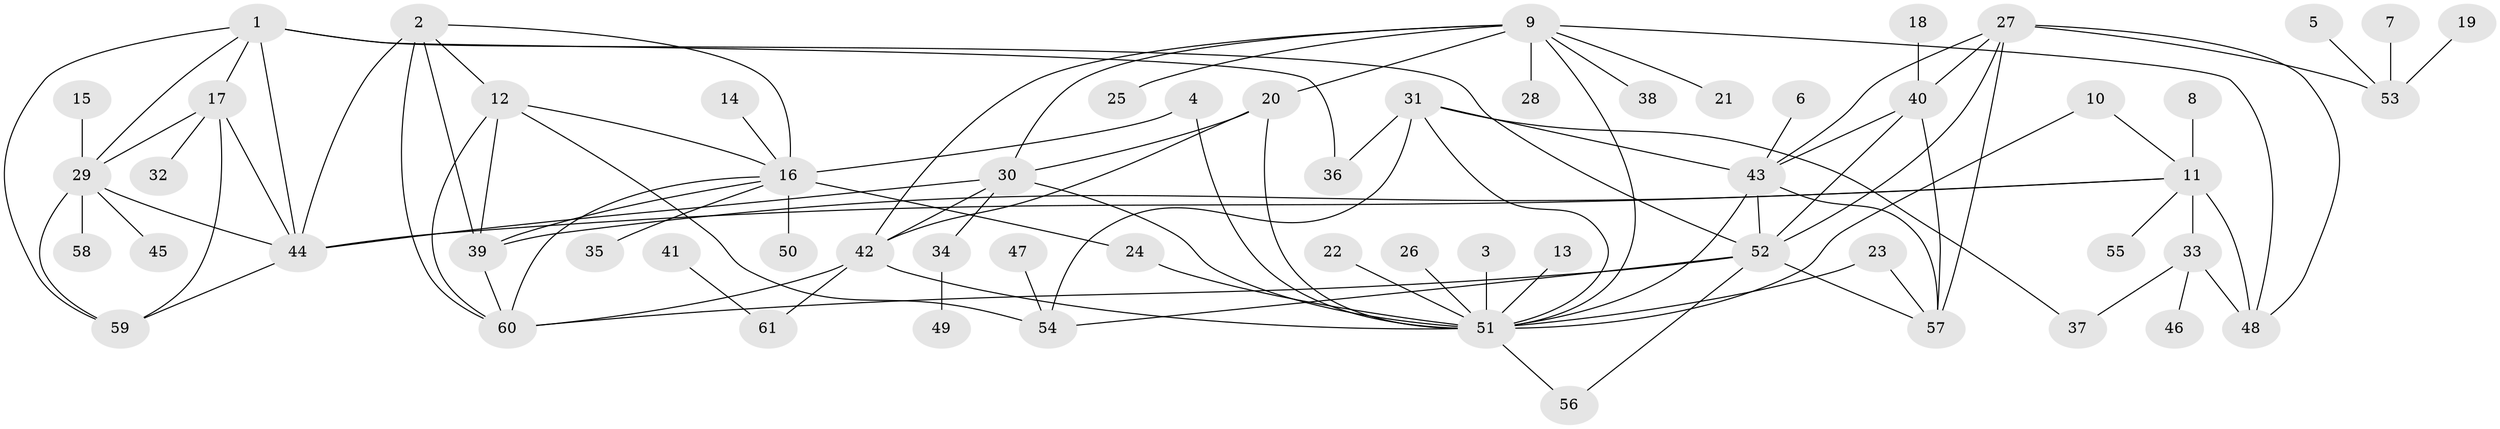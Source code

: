 // original degree distribution, {5: 0.07766990291262135, 9: 0.019417475728155338, 7: 0.04854368932038835, 6: 0.05825242718446602, 17: 0.009708737864077669, 8: 0.02912621359223301, 11: 0.019417475728155338, 10: 0.009708737864077669, 2: 0.10679611650485436, 1: 0.5825242718446602, 3: 0.038834951456310676}
// Generated by graph-tools (version 1.1) at 2025/37/03/04/25 23:37:34]
// undirected, 61 vertices, 101 edges
graph export_dot {
  node [color=gray90,style=filled];
  1;
  2;
  3;
  4;
  5;
  6;
  7;
  8;
  9;
  10;
  11;
  12;
  13;
  14;
  15;
  16;
  17;
  18;
  19;
  20;
  21;
  22;
  23;
  24;
  25;
  26;
  27;
  28;
  29;
  30;
  31;
  32;
  33;
  34;
  35;
  36;
  37;
  38;
  39;
  40;
  41;
  42;
  43;
  44;
  45;
  46;
  47;
  48;
  49;
  50;
  51;
  52;
  53;
  54;
  55;
  56;
  57;
  58;
  59;
  60;
  61;
  1 -- 17 [weight=1.0];
  1 -- 29 [weight=1.0];
  1 -- 36 [weight=1.0];
  1 -- 44 [weight=1.0];
  1 -- 52 [weight=1.0];
  1 -- 59 [weight=1.0];
  2 -- 12 [weight=1.0];
  2 -- 16 [weight=1.0];
  2 -- 39 [weight=1.0];
  2 -- 44 [weight=1.0];
  2 -- 60 [weight=1.0];
  3 -- 51 [weight=1.0];
  4 -- 16 [weight=1.0];
  4 -- 51 [weight=1.0];
  5 -- 53 [weight=1.0];
  6 -- 43 [weight=1.0];
  7 -- 53 [weight=1.0];
  8 -- 11 [weight=1.0];
  9 -- 20 [weight=1.0];
  9 -- 21 [weight=1.0];
  9 -- 25 [weight=1.0];
  9 -- 28 [weight=1.0];
  9 -- 30 [weight=1.0];
  9 -- 38 [weight=1.0];
  9 -- 42 [weight=1.0];
  9 -- 48 [weight=1.0];
  9 -- 51 [weight=1.0];
  10 -- 11 [weight=1.0];
  10 -- 51 [weight=1.0];
  11 -- 33 [weight=4.0];
  11 -- 39 [weight=1.0];
  11 -- 44 [weight=1.0];
  11 -- 48 [weight=2.0];
  11 -- 55 [weight=1.0];
  12 -- 16 [weight=1.0];
  12 -- 39 [weight=1.0];
  12 -- 54 [weight=1.0];
  12 -- 60 [weight=1.0];
  13 -- 51 [weight=1.0];
  14 -- 16 [weight=1.0];
  15 -- 29 [weight=1.0];
  16 -- 24 [weight=1.0];
  16 -- 35 [weight=1.0];
  16 -- 39 [weight=1.0];
  16 -- 50 [weight=1.0];
  16 -- 60 [weight=1.0];
  17 -- 29 [weight=1.0];
  17 -- 32 [weight=1.0];
  17 -- 44 [weight=1.0];
  17 -- 59 [weight=1.0];
  18 -- 40 [weight=1.0];
  19 -- 53 [weight=1.0];
  20 -- 30 [weight=1.0];
  20 -- 42 [weight=1.0];
  20 -- 51 [weight=1.0];
  22 -- 51 [weight=1.0];
  23 -- 51 [weight=1.0];
  23 -- 57 [weight=1.0];
  24 -- 51 [weight=1.0];
  26 -- 51 [weight=1.0];
  27 -- 40 [weight=1.0];
  27 -- 43 [weight=1.0];
  27 -- 48 [weight=1.0];
  27 -- 52 [weight=1.0];
  27 -- 53 [weight=1.0];
  27 -- 57 [weight=1.0];
  29 -- 44 [weight=1.0];
  29 -- 45 [weight=1.0];
  29 -- 58 [weight=1.0];
  29 -- 59 [weight=1.0];
  30 -- 34 [weight=1.0];
  30 -- 42 [weight=1.0];
  30 -- 44 [weight=1.0];
  30 -- 51 [weight=1.0];
  31 -- 36 [weight=1.0];
  31 -- 37 [weight=1.0];
  31 -- 43 [weight=1.0];
  31 -- 51 [weight=1.0];
  31 -- 54 [weight=1.0];
  33 -- 37 [weight=1.0];
  33 -- 46 [weight=1.0];
  33 -- 48 [weight=2.0];
  34 -- 49 [weight=1.0];
  39 -- 60 [weight=1.0];
  40 -- 43 [weight=1.0];
  40 -- 52 [weight=1.0];
  40 -- 57 [weight=1.0];
  41 -- 61 [weight=1.0];
  42 -- 51 [weight=1.0];
  42 -- 60 [weight=1.0];
  42 -- 61 [weight=1.0];
  43 -- 51 [weight=1.0];
  43 -- 52 [weight=1.0];
  43 -- 57 [weight=1.0];
  44 -- 59 [weight=1.0];
  47 -- 54 [weight=1.0];
  51 -- 56 [weight=1.0];
  52 -- 54 [weight=1.0];
  52 -- 56 [weight=1.0];
  52 -- 57 [weight=1.0];
  52 -- 60 [weight=1.0];
}
